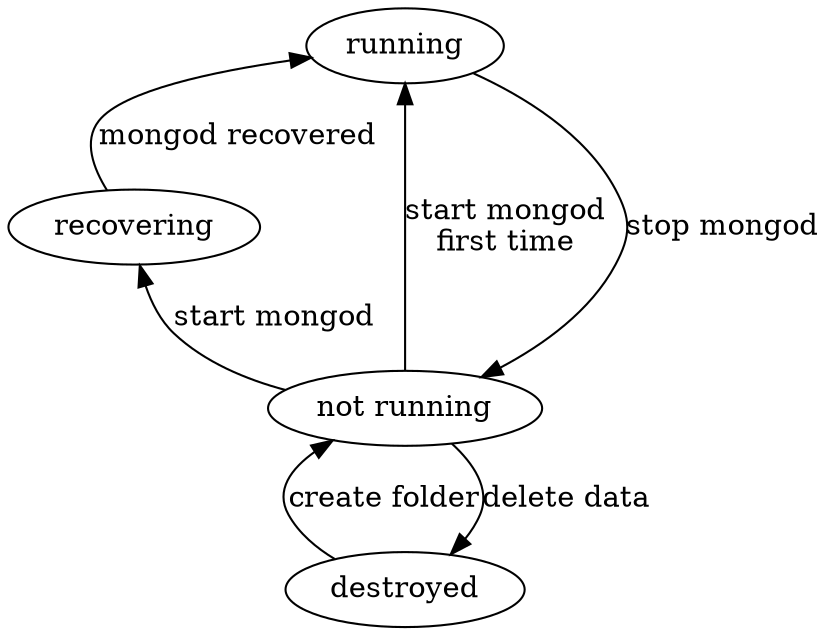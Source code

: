 digraph mongod_states
{

    rankdir=BT;

    d [label="destroyed"];
    nr [label="not running"];
    rec [label="recovering"];
    run [label="running"];

    { rank=max; run }
    { rank=min; d }

    d -> nr [label="create folder"];
    nr -> rec [label="start mongod"];
    rec -> run [label="mongod recovered"];
    nr -> run [label="start mongod\nfirst time"];
    run -> nr [label="stop mongod"];
    nr -> d [label="delete data"];

}
